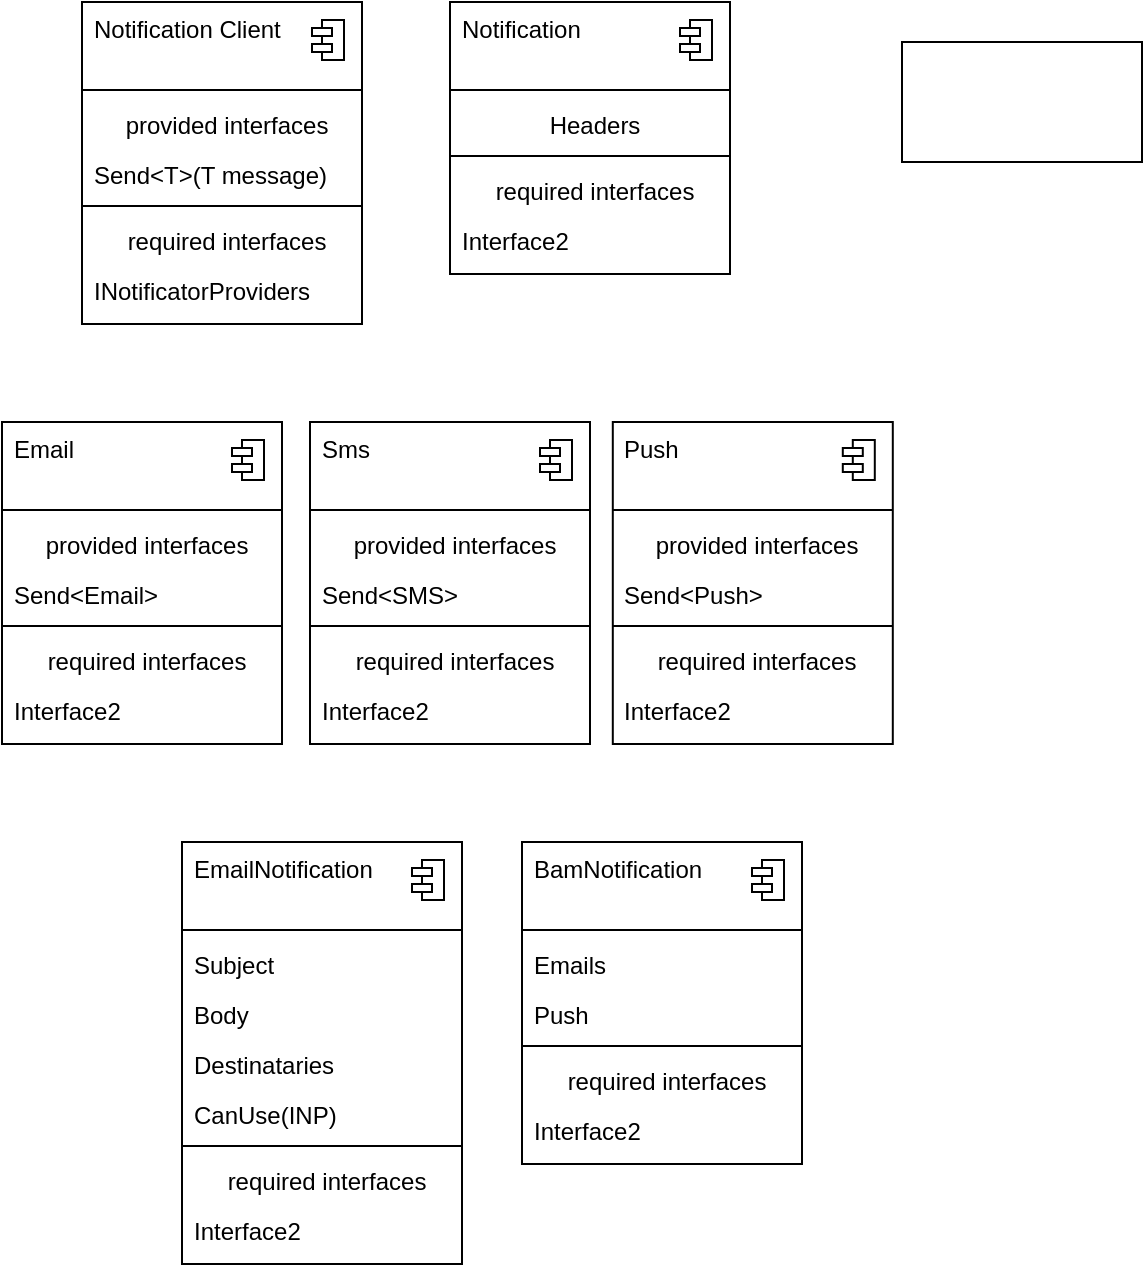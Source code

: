 <mxfile version="14.7.0" type="github">
  <diagram id="QHm2DTe5CyuroTfaVQF_" name="Page-2">
    <mxGraphModel dx="1718" dy="1831" grid="1" gridSize="10" guides="1" tooltips="1" connect="1" arrows="1" fold="1" page="1" pageScale="1" pageWidth="827" pageHeight="1169" math="0" shadow="0">
      <root>
        <mxCell id="85T4zdCJmLSqGXaU--T0-0" />
        <mxCell id="85T4zdCJmLSqGXaU--T0-1" parent="85T4zdCJmLSqGXaU--T0-0" />
        <mxCell id="ozIvUlVLJT3WlN5ytKYM-2" value="" style="fontStyle=1;align=center;verticalAlign=top;childLayout=stackLayout;horizontal=1;horizontalStack=0;resizeParent=1;resizeParentMax=0;resizeLast=0;marginBottom=0;" parent="85T4zdCJmLSqGXaU--T0-1" vertex="1">
          <mxGeometry x="160" y="-1040" width="140" height="161" as="geometry" />
        </mxCell>
        <mxCell id="ozIvUlVLJT3WlN5ytKYM-3" value="&lt;span style=&quot;text-align: center&quot;&gt;Notification Client&lt;/span&gt;" style="html=1;align=left;spacingLeft=4;verticalAlign=top;strokeColor=none;fillColor=none;" parent="ozIvUlVLJT3WlN5ytKYM-2" vertex="1">
          <mxGeometry width="140" height="40" as="geometry" />
        </mxCell>
        <mxCell id="ozIvUlVLJT3WlN5ytKYM-4" value="" style="shape=module;jettyWidth=10;jettyHeight=4;" parent="ozIvUlVLJT3WlN5ytKYM-3" vertex="1">
          <mxGeometry x="1" width="16" height="20" relative="1" as="geometry">
            <mxPoint x="-25" y="9" as="offset" />
          </mxGeometry>
        </mxCell>
        <mxCell id="ozIvUlVLJT3WlN5ytKYM-5" value="" style="line;strokeWidth=1;fillColor=none;align=left;verticalAlign=middle;spacingTop=-1;spacingLeft=3;spacingRight=3;rotatable=0;labelPosition=right;points=[];portConstraint=eastwest;" parent="ozIvUlVLJT3WlN5ytKYM-2" vertex="1">
          <mxGeometry y="40" width="140" height="8" as="geometry" />
        </mxCell>
        <mxCell id="ozIvUlVLJT3WlN5ytKYM-6" value="provided interfaces" style="html=1;align=center;spacingLeft=4;verticalAlign=top;strokeColor=none;fillColor=none;" parent="ozIvUlVLJT3WlN5ytKYM-2" vertex="1">
          <mxGeometry y="48" width="140" height="25" as="geometry" />
        </mxCell>
        <mxCell id="ozIvUlVLJT3WlN5ytKYM-7" value="&lt;span style=&quot;text-align: center&quot;&gt;Send&amp;lt;T&amp;gt;(T message)&lt;/span&gt;" style="html=1;align=left;spacingLeft=4;verticalAlign=top;strokeColor=none;fillColor=none;" parent="ozIvUlVLJT3WlN5ytKYM-2" vertex="1">
          <mxGeometry y="73" width="140" height="25" as="geometry" />
        </mxCell>
        <mxCell id="ozIvUlVLJT3WlN5ytKYM-8" value="" style="line;strokeWidth=1;fillColor=none;align=left;verticalAlign=middle;spacingTop=-1;spacingLeft=3;spacingRight=3;rotatable=0;labelPosition=right;points=[];portConstraint=eastwest;" parent="ozIvUlVLJT3WlN5ytKYM-2" vertex="1">
          <mxGeometry y="98" width="140" height="8" as="geometry" />
        </mxCell>
        <mxCell id="ozIvUlVLJT3WlN5ytKYM-9" value="required interfaces" style="html=1;align=center;spacingLeft=4;verticalAlign=top;strokeColor=none;fillColor=none;" parent="ozIvUlVLJT3WlN5ytKYM-2" vertex="1">
          <mxGeometry y="106" width="140" height="25" as="geometry" />
        </mxCell>
        <mxCell id="ozIvUlVLJT3WlN5ytKYM-10" value="INotificatorProviders" style="html=1;align=left;spacingLeft=4;verticalAlign=top;strokeColor=none;fillColor=none;" parent="ozIvUlVLJT3WlN5ytKYM-2" vertex="1">
          <mxGeometry y="131" width="140" height="30" as="geometry" />
        </mxCell>
        <mxCell id="ozIvUlVLJT3WlN5ytKYM-11" value="" style="fontStyle=1;align=center;verticalAlign=top;childLayout=stackLayout;horizontal=1;horizontalStack=0;resizeParent=1;resizeParentMax=0;resizeLast=0;marginBottom=0;" parent="85T4zdCJmLSqGXaU--T0-1" vertex="1">
          <mxGeometry x="120" y="-830" width="140" height="161" as="geometry" />
        </mxCell>
        <mxCell id="ozIvUlVLJT3WlN5ytKYM-12" value="Email" style="html=1;align=left;spacingLeft=4;verticalAlign=top;strokeColor=none;fillColor=none;" parent="ozIvUlVLJT3WlN5ytKYM-11" vertex="1">
          <mxGeometry width="140" height="40" as="geometry" />
        </mxCell>
        <mxCell id="ozIvUlVLJT3WlN5ytKYM-13" value="" style="shape=module;jettyWidth=10;jettyHeight=4;" parent="ozIvUlVLJT3WlN5ytKYM-12" vertex="1">
          <mxGeometry x="1" width="16" height="20" relative="1" as="geometry">
            <mxPoint x="-25" y="9" as="offset" />
          </mxGeometry>
        </mxCell>
        <mxCell id="ozIvUlVLJT3WlN5ytKYM-14" value="" style="line;strokeWidth=1;fillColor=none;align=left;verticalAlign=middle;spacingTop=-1;spacingLeft=3;spacingRight=3;rotatable=0;labelPosition=right;points=[];portConstraint=eastwest;" parent="ozIvUlVLJT3WlN5ytKYM-11" vertex="1">
          <mxGeometry y="40" width="140" height="8" as="geometry" />
        </mxCell>
        <mxCell id="ozIvUlVLJT3WlN5ytKYM-15" value="provided interfaces" style="html=1;align=center;spacingLeft=4;verticalAlign=top;strokeColor=none;fillColor=none;" parent="ozIvUlVLJT3WlN5ytKYM-11" vertex="1">
          <mxGeometry y="48" width="140" height="25" as="geometry" />
        </mxCell>
        <mxCell id="ozIvUlVLJT3WlN5ytKYM-16" value="Send&amp;lt;Email&amp;gt;" style="html=1;align=left;spacingLeft=4;verticalAlign=top;strokeColor=none;fillColor=none;" parent="ozIvUlVLJT3WlN5ytKYM-11" vertex="1">
          <mxGeometry y="73" width="140" height="25" as="geometry" />
        </mxCell>
        <mxCell id="ozIvUlVLJT3WlN5ytKYM-17" value="" style="line;strokeWidth=1;fillColor=none;align=left;verticalAlign=middle;spacingTop=-1;spacingLeft=3;spacingRight=3;rotatable=0;labelPosition=right;points=[];portConstraint=eastwest;" parent="ozIvUlVLJT3WlN5ytKYM-11" vertex="1">
          <mxGeometry y="98" width="140" height="8" as="geometry" />
        </mxCell>
        <mxCell id="ozIvUlVLJT3WlN5ytKYM-18" value="required interfaces" style="html=1;align=center;spacingLeft=4;verticalAlign=top;strokeColor=none;fillColor=none;" parent="ozIvUlVLJT3WlN5ytKYM-11" vertex="1">
          <mxGeometry y="106" width="140" height="25" as="geometry" />
        </mxCell>
        <mxCell id="ozIvUlVLJT3WlN5ytKYM-19" value="Interface2" style="html=1;align=left;spacingLeft=4;verticalAlign=top;strokeColor=none;fillColor=none;" parent="ozIvUlVLJT3WlN5ytKYM-11" vertex="1">
          <mxGeometry y="131" width="140" height="30" as="geometry" />
        </mxCell>
        <mxCell id="ozIvUlVLJT3WlN5ytKYM-20" value="" style="fontStyle=1;align=center;verticalAlign=top;childLayout=stackLayout;horizontal=1;horizontalStack=0;resizeParent=1;resizeParentMax=0;resizeLast=0;marginBottom=0;" parent="85T4zdCJmLSqGXaU--T0-1" vertex="1">
          <mxGeometry x="274" y="-830" width="140" height="161" as="geometry" />
        </mxCell>
        <mxCell id="ozIvUlVLJT3WlN5ytKYM-21" value="Sms" style="html=1;align=left;spacingLeft=4;verticalAlign=top;strokeColor=none;fillColor=none;" parent="ozIvUlVLJT3WlN5ytKYM-20" vertex="1">
          <mxGeometry width="140" height="40" as="geometry" />
        </mxCell>
        <mxCell id="ozIvUlVLJT3WlN5ytKYM-22" value="" style="shape=module;jettyWidth=10;jettyHeight=4;" parent="ozIvUlVLJT3WlN5ytKYM-21" vertex="1">
          <mxGeometry x="1" width="16" height="20" relative="1" as="geometry">
            <mxPoint x="-25" y="9" as="offset" />
          </mxGeometry>
        </mxCell>
        <mxCell id="ozIvUlVLJT3WlN5ytKYM-23" value="" style="line;strokeWidth=1;fillColor=none;align=left;verticalAlign=middle;spacingTop=-1;spacingLeft=3;spacingRight=3;rotatable=0;labelPosition=right;points=[];portConstraint=eastwest;" parent="ozIvUlVLJT3WlN5ytKYM-20" vertex="1">
          <mxGeometry y="40" width="140" height="8" as="geometry" />
        </mxCell>
        <mxCell id="ozIvUlVLJT3WlN5ytKYM-24" value="provided interfaces" style="html=1;align=center;spacingLeft=4;verticalAlign=top;strokeColor=none;fillColor=none;" parent="ozIvUlVLJT3WlN5ytKYM-20" vertex="1">
          <mxGeometry y="48" width="140" height="25" as="geometry" />
        </mxCell>
        <mxCell id="ozIvUlVLJT3WlN5ytKYM-25" value="Send&amp;lt;SMS&amp;gt;" style="html=1;align=left;spacingLeft=4;verticalAlign=top;strokeColor=none;fillColor=none;" parent="ozIvUlVLJT3WlN5ytKYM-20" vertex="1">
          <mxGeometry y="73" width="140" height="25" as="geometry" />
        </mxCell>
        <mxCell id="ozIvUlVLJT3WlN5ytKYM-26" value="" style="line;strokeWidth=1;fillColor=none;align=left;verticalAlign=middle;spacingTop=-1;spacingLeft=3;spacingRight=3;rotatable=0;labelPosition=right;points=[];portConstraint=eastwest;" parent="ozIvUlVLJT3WlN5ytKYM-20" vertex="1">
          <mxGeometry y="98" width="140" height="8" as="geometry" />
        </mxCell>
        <mxCell id="ozIvUlVLJT3WlN5ytKYM-27" value="required interfaces" style="html=1;align=center;spacingLeft=4;verticalAlign=top;strokeColor=none;fillColor=none;" parent="ozIvUlVLJT3WlN5ytKYM-20" vertex="1">
          <mxGeometry y="106" width="140" height="25" as="geometry" />
        </mxCell>
        <mxCell id="ozIvUlVLJT3WlN5ytKYM-28" value="Interface2" style="html=1;align=left;spacingLeft=4;verticalAlign=top;strokeColor=none;fillColor=none;" parent="ozIvUlVLJT3WlN5ytKYM-20" vertex="1">
          <mxGeometry y="131" width="140" height="30" as="geometry" />
        </mxCell>
        <mxCell id="ozIvUlVLJT3WlN5ytKYM-29" value="" style="fontStyle=1;align=center;verticalAlign=top;childLayout=stackLayout;horizontal=1;horizontalStack=0;resizeParent=1;resizeParentMax=0;resizeLast=0;marginBottom=0;" parent="85T4zdCJmLSqGXaU--T0-1" vertex="1">
          <mxGeometry x="425.4" y="-830" width="140" height="161" as="geometry" />
        </mxCell>
        <mxCell id="ozIvUlVLJT3WlN5ytKYM-30" value="Push" style="html=1;align=left;spacingLeft=4;verticalAlign=top;strokeColor=none;fillColor=none;" parent="ozIvUlVLJT3WlN5ytKYM-29" vertex="1">
          <mxGeometry width="140" height="40" as="geometry" />
        </mxCell>
        <mxCell id="ozIvUlVLJT3WlN5ytKYM-31" value="" style="shape=module;jettyWidth=10;jettyHeight=4;" parent="ozIvUlVLJT3WlN5ytKYM-30" vertex="1">
          <mxGeometry x="1" width="16" height="20" relative="1" as="geometry">
            <mxPoint x="-25" y="9" as="offset" />
          </mxGeometry>
        </mxCell>
        <mxCell id="ozIvUlVLJT3WlN5ytKYM-32" value="" style="line;strokeWidth=1;fillColor=none;align=left;verticalAlign=middle;spacingTop=-1;spacingLeft=3;spacingRight=3;rotatable=0;labelPosition=right;points=[];portConstraint=eastwest;" parent="ozIvUlVLJT3WlN5ytKYM-29" vertex="1">
          <mxGeometry y="40" width="140" height="8" as="geometry" />
        </mxCell>
        <mxCell id="ozIvUlVLJT3WlN5ytKYM-33" value="provided interfaces" style="html=1;align=center;spacingLeft=4;verticalAlign=top;strokeColor=none;fillColor=none;" parent="ozIvUlVLJT3WlN5ytKYM-29" vertex="1">
          <mxGeometry y="48" width="140" height="25" as="geometry" />
        </mxCell>
        <mxCell id="ozIvUlVLJT3WlN5ytKYM-34" value="Send&amp;lt;Push&amp;gt;" style="html=1;align=left;spacingLeft=4;verticalAlign=top;strokeColor=none;fillColor=none;" parent="ozIvUlVLJT3WlN5ytKYM-29" vertex="1">
          <mxGeometry y="73" width="140" height="25" as="geometry" />
        </mxCell>
        <mxCell id="ozIvUlVLJT3WlN5ytKYM-35" value="" style="line;strokeWidth=1;fillColor=none;align=left;verticalAlign=middle;spacingTop=-1;spacingLeft=3;spacingRight=3;rotatable=0;labelPosition=right;points=[];portConstraint=eastwest;" parent="ozIvUlVLJT3WlN5ytKYM-29" vertex="1">
          <mxGeometry y="98" width="140" height="8" as="geometry" />
        </mxCell>
        <mxCell id="ozIvUlVLJT3WlN5ytKYM-36" value="required interfaces" style="html=1;align=center;spacingLeft=4;verticalAlign=top;strokeColor=none;fillColor=none;" parent="ozIvUlVLJT3WlN5ytKYM-29" vertex="1">
          <mxGeometry y="106" width="140" height="25" as="geometry" />
        </mxCell>
        <mxCell id="ozIvUlVLJT3WlN5ytKYM-37" value="Interface2" style="html=1;align=left;spacingLeft=4;verticalAlign=top;strokeColor=none;fillColor=none;" parent="ozIvUlVLJT3WlN5ytKYM-29" vertex="1">
          <mxGeometry y="131" width="140" height="30" as="geometry" />
        </mxCell>
        <mxCell id="ozIvUlVLJT3WlN5ytKYM-38" value="" style="fontStyle=1;align=center;verticalAlign=top;childLayout=stackLayout;horizontal=1;horizontalStack=0;resizeParent=1;resizeParentMax=0;resizeLast=0;marginBottom=0;" parent="85T4zdCJmLSqGXaU--T0-1" vertex="1">
          <mxGeometry x="344" y="-1040" width="140" height="136" as="geometry" />
        </mxCell>
        <mxCell id="ozIvUlVLJT3WlN5ytKYM-39" value="Notification" style="html=1;align=left;spacingLeft=4;verticalAlign=top;strokeColor=none;fillColor=none;" parent="ozIvUlVLJT3WlN5ytKYM-38" vertex="1">
          <mxGeometry width="140" height="40" as="geometry" />
        </mxCell>
        <mxCell id="ozIvUlVLJT3WlN5ytKYM-40" value="" style="shape=module;jettyWidth=10;jettyHeight=4;" parent="ozIvUlVLJT3WlN5ytKYM-39" vertex="1">
          <mxGeometry x="1" width="16" height="20" relative="1" as="geometry">
            <mxPoint x="-25" y="9" as="offset" />
          </mxGeometry>
        </mxCell>
        <mxCell id="ozIvUlVLJT3WlN5ytKYM-41" value="" style="line;strokeWidth=1;fillColor=none;align=left;verticalAlign=middle;spacingTop=-1;spacingLeft=3;spacingRight=3;rotatable=0;labelPosition=right;points=[];portConstraint=eastwest;" parent="ozIvUlVLJT3WlN5ytKYM-38" vertex="1">
          <mxGeometry y="40" width="140" height="8" as="geometry" />
        </mxCell>
        <mxCell id="Q_7yFQn-fByA-fb3hpc2-0" value="Headers" style="html=1;align=center;spacingLeft=4;verticalAlign=top;strokeColor=none;fillColor=none;" parent="ozIvUlVLJT3WlN5ytKYM-38" vertex="1">
          <mxGeometry y="48" width="140" height="25" as="geometry" />
        </mxCell>
        <mxCell id="ozIvUlVLJT3WlN5ytKYM-44" value="" style="line;strokeWidth=1;fillColor=none;align=left;verticalAlign=middle;spacingTop=-1;spacingLeft=3;spacingRight=3;rotatable=0;labelPosition=right;points=[];portConstraint=eastwest;" parent="ozIvUlVLJT3WlN5ytKYM-38" vertex="1">
          <mxGeometry y="73" width="140" height="8" as="geometry" />
        </mxCell>
        <mxCell id="ozIvUlVLJT3WlN5ytKYM-45" value="required interfaces" style="html=1;align=center;spacingLeft=4;verticalAlign=top;strokeColor=none;fillColor=none;" parent="ozIvUlVLJT3WlN5ytKYM-38" vertex="1">
          <mxGeometry y="81" width="140" height="25" as="geometry" />
        </mxCell>
        <mxCell id="ozIvUlVLJT3WlN5ytKYM-46" value="Interface2" style="html=1;align=left;spacingLeft=4;verticalAlign=top;strokeColor=none;fillColor=none;" parent="ozIvUlVLJT3WlN5ytKYM-38" vertex="1">
          <mxGeometry y="106" width="140" height="30" as="geometry" />
        </mxCell>
        <mxCell id="ozIvUlVLJT3WlN5ytKYM-48" value="" style="fontStyle=1;align=center;verticalAlign=top;childLayout=stackLayout;horizontal=1;horizontalStack=0;resizeParent=1;resizeParentMax=0;resizeLast=0;marginBottom=0;" parent="85T4zdCJmLSqGXaU--T0-1" vertex="1">
          <mxGeometry x="380" y="-620" width="140" height="161" as="geometry" />
        </mxCell>
        <mxCell id="ozIvUlVLJT3WlN5ytKYM-49" value="BamNotification" style="html=1;align=left;spacingLeft=4;verticalAlign=top;strokeColor=none;fillColor=none;" parent="ozIvUlVLJT3WlN5ytKYM-48" vertex="1">
          <mxGeometry width="140" height="40" as="geometry" />
        </mxCell>
        <mxCell id="ozIvUlVLJT3WlN5ytKYM-50" value="" style="shape=module;jettyWidth=10;jettyHeight=4;" parent="ozIvUlVLJT3WlN5ytKYM-49" vertex="1">
          <mxGeometry x="1" width="16" height="20" relative="1" as="geometry">
            <mxPoint x="-25" y="9" as="offset" />
          </mxGeometry>
        </mxCell>
        <mxCell id="ozIvUlVLJT3WlN5ytKYM-51" value="" style="line;strokeWidth=1;fillColor=none;align=left;verticalAlign=middle;spacingTop=-1;spacingLeft=3;spacingRight=3;rotatable=0;labelPosition=right;points=[];portConstraint=eastwest;" parent="ozIvUlVLJT3WlN5ytKYM-48" vertex="1">
          <mxGeometry y="40" width="140" height="8" as="geometry" />
        </mxCell>
        <mxCell id="ozIvUlVLJT3WlN5ytKYM-57" value="Emails" style="html=1;align=left;spacingLeft=4;verticalAlign=top;strokeColor=none;fillColor=none;" parent="ozIvUlVLJT3WlN5ytKYM-48" vertex="1">
          <mxGeometry y="48" width="140" height="25" as="geometry" />
        </mxCell>
        <mxCell id="ozIvUlVLJT3WlN5ytKYM-53" value="Push" style="html=1;align=left;spacingLeft=4;verticalAlign=top;strokeColor=none;fillColor=none;" parent="ozIvUlVLJT3WlN5ytKYM-48" vertex="1">
          <mxGeometry y="73" width="140" height="25" as="geometry" />
        </mxCell>
        <mxCell id="ozIvUlVLJT3WlN5ytKYM-54" value="" style="line;strokeWidth=1;fillColor=none;align=left;verticalAlign=middle;spacingTop=-1;spacingLeft=3;spacingRight=3;rotatable=0;labelPosition=right;points=[];portConstraint=eastwest;" parent="ozIvUlVLJT3WlN5ytKYM-48" vertex="1">
          <mxGeometry y="98" width="140" height="8" as="geometry" />
        </mxCell>
        <mxCell id="ozIvUlVLJT3WlN5ytKYM-55" value="required interfaces" style="html=1;align=center;spacingLeft=4;verticalAlign=top;strokeColor=none;fillColor=none;" parent="ozIvUlVLJT3WlN5ytKYM-48" vertex="1">
          <mxGeometry y="106" width="140" height="25" as="geometry" />
        </mxCell>
        <mxCell id="ozIvUlVLJT3WlN5ytKYM-56" value="Interface2" style="html=1;align=left;spacingLeft=4;verticalAlign=top;strokeColor=none;fillColor=none;" parent="ozIvUlVLJT3WlN5ytKYM-48" vertex="1">
          <mxGeometry y="131" width="140" height="30" as="geometry" />
        </mxCell>
        <mxCell id="ozIvUlVLJT3WlN5ytKYM-58" value="" style="fontStyle=1;align=center;verticalAlign=top;childLayout=stackLayout;horizontal=1;horizontalStack=0;resizeParent=1;resizeParentMax=0;resizeLast=0;marginBottom=0;" parent="85T4zdCJmLSqGXaU--T0-1" vertex="1">
          <mxGeometry x="210" y="-620" width="140" height="211" as="geometry" />
        </mxCell>
        <mxCell id="ozIvUlVLJT3WlN5ytKYM-59" value="EmailNotification" style="html=1;align=left;spacingLeft=4;verticalAlign=top;strokeColor=none;fillColor=none;" parent="ozIvUlVLJT3WlN5ytKYM-58" vertex="1">
          <mxGeometry width="140" height="40" as="geometry" />
        </mxCell>
        <mxCell id="ozIvUlVLJT3WlN5ytKYM-60" value="" style="shape=module;jettyWidth=10;jettyHeight=4;" parent="ozIvUlVLJT3WlN5ytKYM-59" vertex="1">
          <mxGeometry x="1" width="16" height="20" relative="1" as="geometry">
            <mxPoint x="-25" y="9" as="offset" />
          </mxGeometry>
        </mxCell>
        <mxCell id="ozIvUlVLJT3WlN5ytKYM-61" value="" style="line;strokeWidth=1;fillColor=none;align=left;verticalAlign=middle;spacingTop=-1;spacingLeft=3;spacingRight=3;rotatable=0;labelPosition=right;points=[];portConstraint=eastwest;" parent="ozIvUlVLJT3WlN5ytKYM-58" vertex="1">
          <mxGeometry y="40" width="140" height="8" as="geometry" />
        </mxCell>
        <mxCell id="ozIvUlVLJT3WlN5ytKYM-67" value="Subject" style="html=1;align=left;spacingLeft=4;verticalAlign=top;strokeColor=none;fillColor=none;" parent="ozIvUlVLJT3WlN5ytKYM-58" vertex="1">
          <mxGeometry y="48" width="140" height="25" as="geometry" />
        </mxCell>
        <mxCell id="ozIvUlVLJT3WlN5ytKYM-68" value="Body" style="html=1;align=left;spacingLeft=4;verticalAlign=top;strokeColor=none;fillColor=none;" parent="ozIvUlVLJT3WlN5ytKYM-58" vertex="1">
          <mxGeometry y="73" width="140" height="25" as="geometry" />
        </mxCell>
        <mxCell id="ozIvUlVLJT3WlN5ytKYM-69" value="Destinataries" style="html=1;align=left;spacingLeft=4;verticalAlign=top;strokeColor=none;fillColor=none;" parent="ozIvUlVLJT3WlN5ytKYM-58" vertex="1">
          <mxGeometry y="98" width="140" height="25" as="geometry" />
        </mxCell>
        <mxCell id="ozIvUlVLJT3WlN5ytKYM-62" value="CanUse(INP)" style="html=1;align=left;spacingLeft=4;verticalAlign=top;strokeColor=none;fillColor=none;" parent="ozIvUlVLJT3WlN5ytKYM-58" vertex="1">
          <mxGeometry y="123" width="140" height="25" as="geometry" />
        </mxCell>
        <mxCell id="ozIvUlVLJT3WlN5ytKYM-64" value="" style="line;strokeWidth=1;fillColor=none;align=left;verticalAlign=middle;spacingTop=-1;spacingLeft=3;spacingRight=3;rotatable=0;labelPosition=right;points=[];portConstraint=eastwest;" parent="ozIvUlVLJT3WlN5ytKYM-58" vertex="1">
          <mxGeometry y="148" width="140" height="8" as="geometry" />
        </mxCell>
        <mxCell id="ozIvUlVLJT3WlN5ytKYM-65" value="required interfaces" style="html=1;align=center;spacingLeft=4;verticalAlign=top;strokeColor=none;fillColor=none;" parent="ozIvUlVLJT3WlN5ytKYM-58" vertex="1">
          <mxGeometry y="156" width="140" height="25" as="geometry" />
        </mxCell>
        <mxCell id="ozIvUlVLJT3WlN5ytKYM-66" value="Interface2" style="html=1;align=left;spacingLeft=4;verticalAlign=top;strokeColor=none;fillColor=none;" parent="ozIvUlVLJT3WlN5ytKYM-58" vertex="1">
          <mxGeometry y="181" width="140" height="30" as="geometry" />
        </mxCell>
        <mxCell id="3N4l-U33sg08OgVx_DuV-0" value="" style="rounded=0;whiteSpace=wrap;html=1;" vertex="1" parent="85T4zdCJmLSqGXaU--T0-1">
          <mxGeometry x="570" y="-1020" width="120" height="60" as="geometry" />
        </mxCell>
      </root>
    </mxGraphModel>
  </diagram>
</mxfile>
